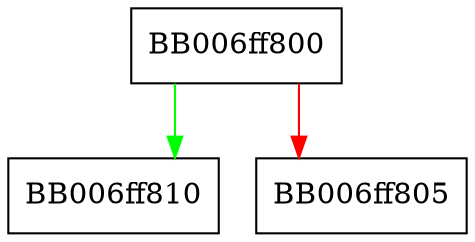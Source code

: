 digraph rc4_hmac_md5_set_ctx_params {
  node [shape="box"];
  graph [splines=ortho];
  BB006ff800 -> BB006ff810 [color="green"];
  BB006ff800 -> BB006ff805 [color="red"];
}